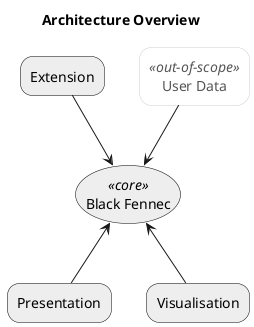 @startuml

skinparam rectangle {
    BackgroundColor #EEE
    ArrowColor Black
    BorderColor Black
    roundCorner 25
}

skinparam rectangle<<out-of-scope>> {
    BorderColor #CCC
    BackgroundColor #FFF
    FontColor #555
}

skinparam rectangle<<core>> {
    roundCorner 1000
}

title Architecture Overview

rectangle Presentation
rectangle Visualisation
rectangle Extension
rectangle "User Data" as UD <<out-of-scope>>
rectangle "Black Fennec" as BF <<core>>

Presentation       -up->       BF
UD              -->         BF
Visualisation   -up->       BF
Extension       -->         BF

@enduml